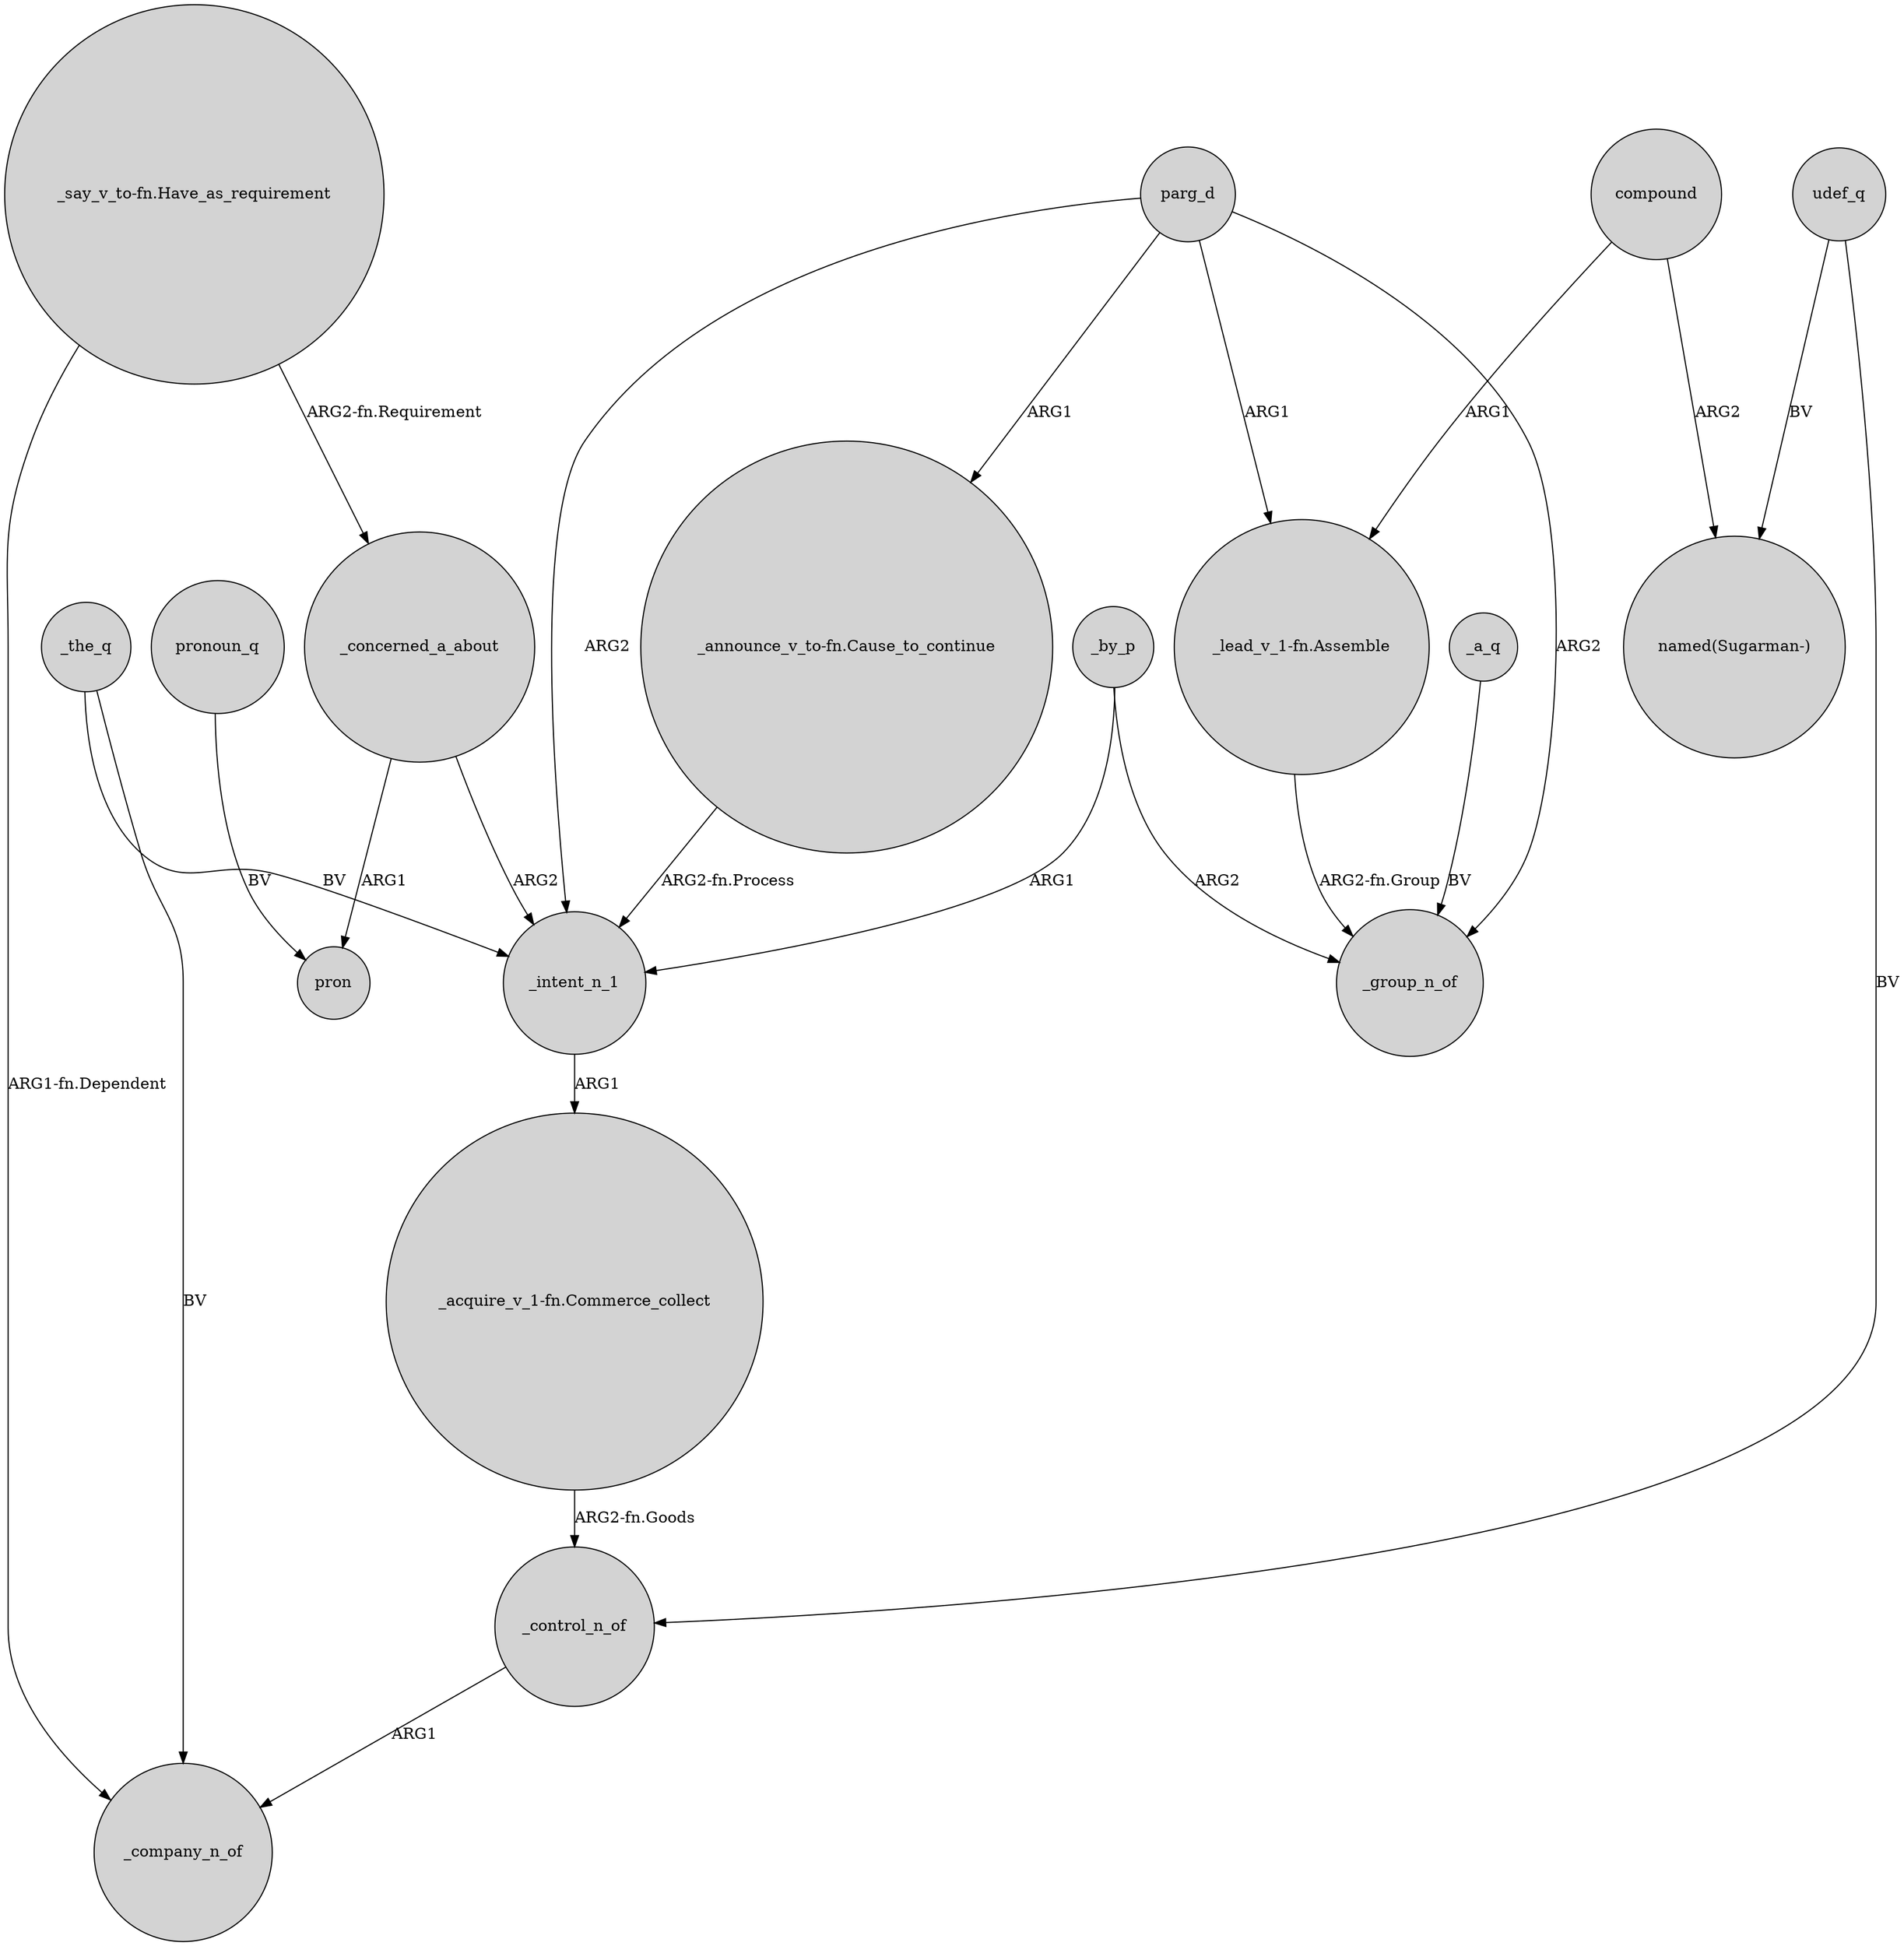 digraph {
	node [shape=circle style=filled]
	parg_d -> "_announce_v_to-fn.Cause_to_continue" [label=ARG1]
	compound -> "_lead_v_1-fn.Assemble" [label=ARG1]
	udef_q -> _control_n_of [label=BV]
	parg_d -> "_lead_v_1-fn.Assemble" [label=ARG1]
	udef_q -> "named(Sugarman-)" [label=BV]
	"_acquire_v_1-fn.Commerce_collect" -> _control_n_of [label="ARG2-fn.Goods"]
	_the_q -> _intent_n_1 [label=BV]
	parg_d -> _intent_n_1 [label=ARG2]
	_by_p -> _intent_n_1 [label=ARG1]
	parg_d -> _group_n_of [label=ARG2]
	_a_q -> _group_n_of [label=BV]
	pronoun_q -> pron [label=BV]
	"_announce_v_to-fn.Cause_to_continue" -> _intent_n_1 [label="ARG2-fn.Process"]
	"_say_v_to-fn.Have_as_requirement" -> _company_n_of [label="ARG1-fn.Dependent"]
	_concerned_a_about -> pron [label=ARG1]
	_by_p -> _group_n_of [label=ARG2]
	_control_n_of -> _company_n_of [label=ARG1]
	_concerned_a_about -> _intent_n_1 [label=ARG2]
	"_say_v_to-fn.Have_as_requirement" -> _concerned_a_about [label="ARG2-fn.Requirement"]
	_intent_n_1 -> "_acquire_v_1-fn.Commerce_collect" [label=ARG1]
	_the_q -> _company_n_of [label=BV]
	"_lead_v_1-fn.Assemble" -> _group_n_of [label="ARG2-fn.Group"]
	compound -> "named(Sugarman-)" [label=ARG2]
}
